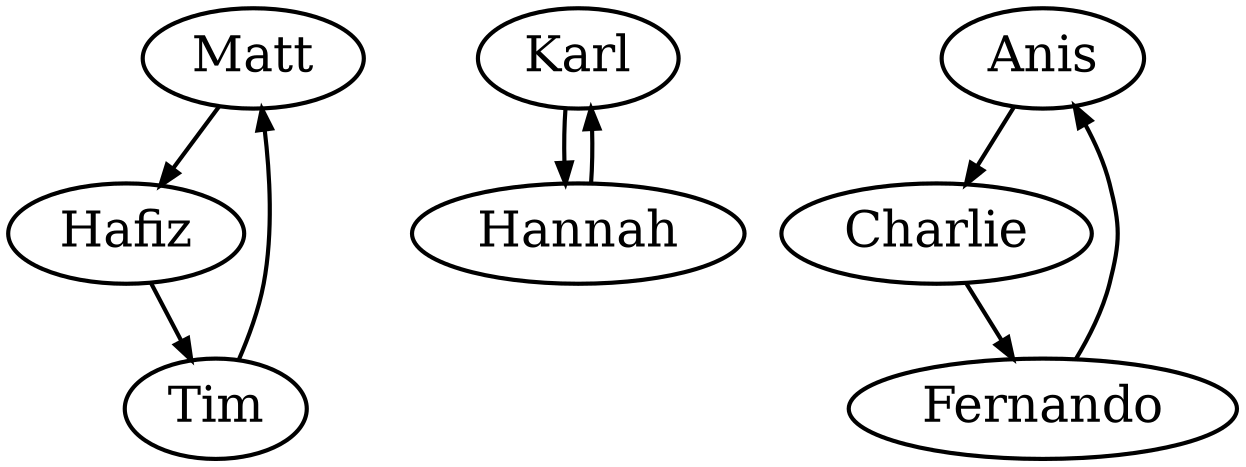 digraph trios_and_duets {
  edge [penwidth=2] node [penwidth=2, fontsize=24]
  Matt     [pos="527.681,-98.5215"]
  Hafiz    [pos="327.075,-15.4274"]
  Karl     [pos="610.776,-299.128"]
  Tim      [pos="126.468,-98.5215"]
  Anis     [pos="43.3738,-299.128"]
  Charlie  [pos="126.468,-499.735"]
  Fernando [pos="327.075,-582.829"]
  Hannah   [pos="527.681,-499.735"]

  Matt -> Hafiz -> Tim -> Matt
  Anis -> Charlie -> Fernando -> Anis
  Hannah -> Karl -> Hannah
}
